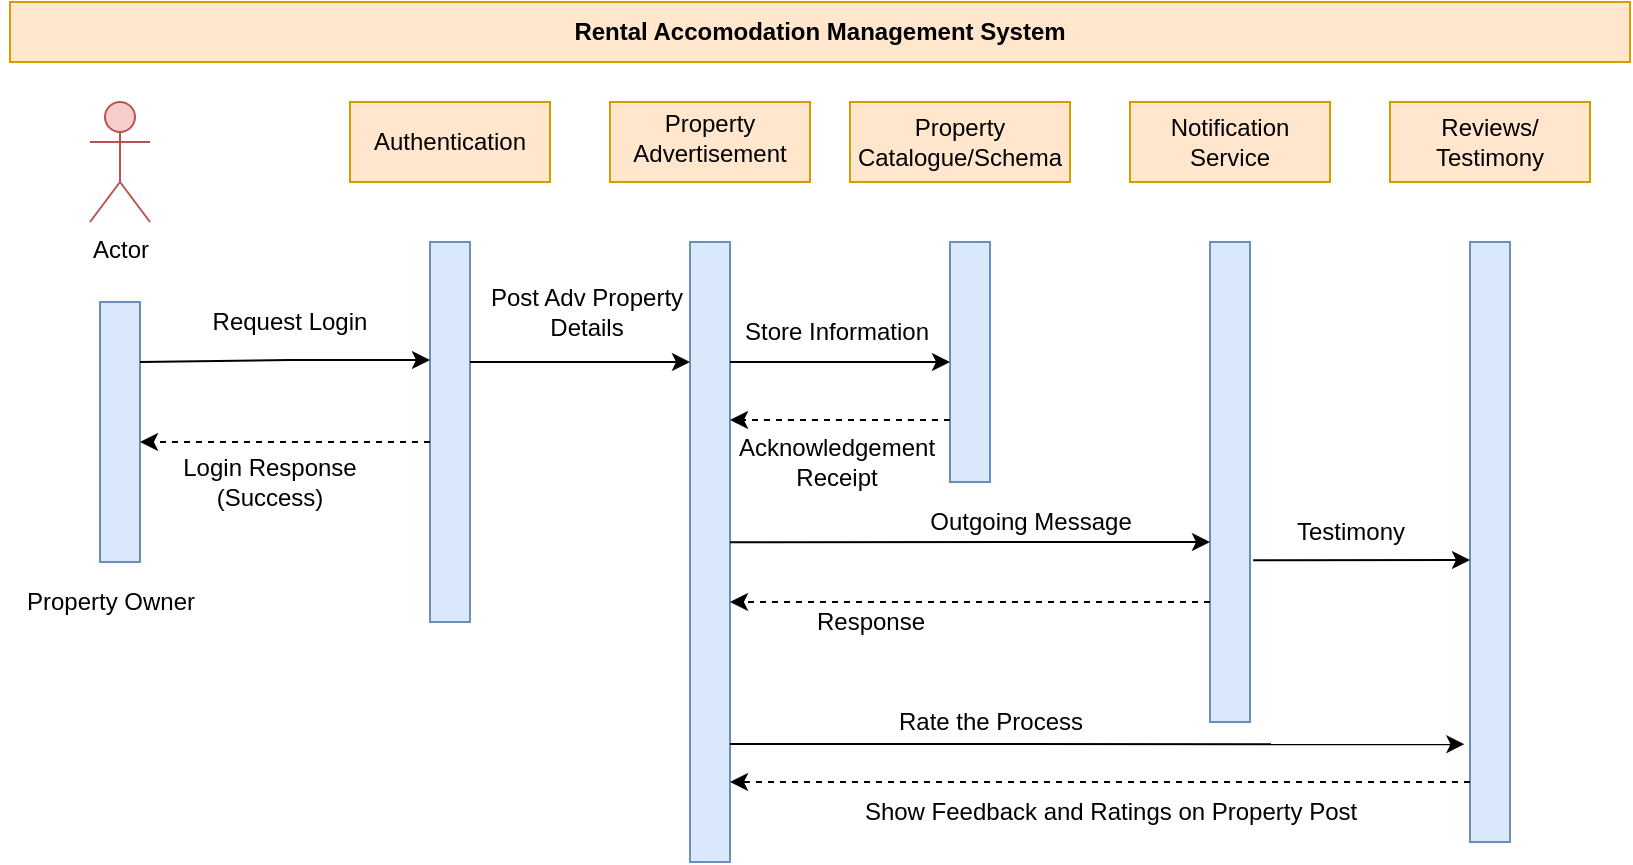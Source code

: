 <mxfile version="20.2.3" type="device"><diagram id="fz3wiz41_EN5BQUjeH28" name="Page-1"><mxGraphModel dx="1888" dy="649" grid="0" gridSize="10" guides="1" tooltips="1" connect="1" arrows="1" fold="1" page="1" pageScale="1" pageWidth="850" pageHeight="1100" math="0" shadow="0"><root><mxCell id="0"/><mxCell id="1" parent="0"/><mxCell id="J1HxSBwd0lCJcjHgrUCT-3" value="" style="rounded=0;whiteSpace=wrap;html=1;fillColor=#ffe6cc;strokeColor=#d79b00;" parent="1" vertex="1"><mxGeometry x="170" y="90" width="100" height="40" as="geometry"/></mxCell><mxCell id="J1HxSBwd0lCJcjHgrUCT-4" value="" style="rounded=0;whiteSpace=wrap;html=1;fillColor=#ffe6cc;strokeColor=#d79b00;" parent="1" vertex="1"><mxGeometry x="300" y="90" width="100" height="40" as="geometry"/></mxCell><mxCell id="J1HxSBwd0lCJcjHgrUCT-5" value="Property Catalogue/Schema" style="rounded=0;whiteSpace=wrap;html=1;fillColor=#ffe6cc;strokeColor=#d79b00;" parent="1" vertex="1"><mxGeometry x="420" y="90" width="110" height="40" as="geometry"/></mxCell><mxCell id="J1HxSBwd0lCJcjHgrUCT-6" value="" style="rounded=0;whiteSpace=wrap;html=1;fillColor=#ffe6cc;strokeColor=#d79b00;" parent="1" vertex="1"><mxGeometry x="560" y="90" width="100" height="40" as="geometry"/></mxCell><mxCell id="J1HxSBwd0lCJcjHgrUCT-7" value="" style="rounded=0;whiteSpace=wrap;html=1;fillColor=#ffe6cc;strokeColor=#d79b00;" parent="1" vertex="1"><mxGeometry x="690" y="90" width="100" height="40" as="geometry"/></mxCell><mxCell id="J1HxSBwd0lCJcjHgrUCT-8" value="Authentication" style="text;html=1;strokeColor=none;fillColor=none;align=center;verticalAlign=middle;whiteSpace=wrap;rounded=0;" parent="1" vertex="1"><mxGeometry x="175" y="102.5" width="90" height="15" as="geometry"/></mxCell><mxCell id="J1HxSBwd0lCJcjHgrUCT-10" value="Property&lt;br&gt;Advertisement" style="text;html=1;strokeColor=none;fillColor=none;align=center;verticalAlign=middle;whiteSpace=wrap;rounded=0;" parent="1" vertex="1"><mxGeometry x="300" y="95" width="100" height="25" as="geometry"/></mxCell><mxCell id="J1HxSBwd0lCJcjHgrUCT-11" value="Notification Service" style="text;html=1;strokeColor=none;fillColor=none;align=center;verticalAlign=middle;whiteSpace=wrap;rounded=0;" parent="1" vertex="1"><mxGeometry x="585" y="95" width="50" height="30" as="geometry"/></mxCell><mxCell id="J1HxSBwd0lCJcjHgrUCT-13" value="Reviews/&lt;br&gt;Testimony" style="text;html=1;strokeColor=none;fillColor=none;align=center;verticalAlign=middle;whiteSpace=wrap;rounded=0;" parent="1" vertex="1"><mxGeometry x="710" y="95" width="60" height="30" as="geometry"/></mxCell><mxCell id="J1HxSBwd0lCJcjHgrUCT-16" value="Actor" style="shape=umlActor;verticalLabelPosition=bottom;verticalAlign=top;html=1;fillColor=#f8cecc;strokeColor=#b85450;" parent="1" vertex="1"><mxGeometry x="40" y="90" width="30" height="60" as="geometry"/></mxCell><mxCell id="J1HxSBwd0lCJcjHgrUCT-19" value="" style="rounded=0;whiteSpace=wrap;html=1;fillColor=#dae8fc;strokeColor=#6c8ebf;" parent="1" vertex="1"><mxGeometry x="210" y="160" width="20" height="190" as="geometry"/></mxCell><mxCell id="J1HxSBwd0lCJcjHgrUCT-20" value="" style="rounded=0;whiteSpace=wrap;html=1;fillColor=#dae8fc;strokeColor=#6c8ebf;" parent="1" vertex="1"><mxGeometry x="340" y="160" width="20" height="310" as="geometry"/></mxCell><mxCell id="J1HxSBwd0lCJcjHgrUCT-21" value="" style="rounded=0;whiteSpace=wrap;html=1;fillColor=#dae8fc;strokeColor=#6c8ebf;" parent="1" vertex="1"><mxGeometry x="470" y="160" width="20" height="120" as="geometry"/></mxCell><mxCell id="J1HxSBwd0lCJcjHgrUCT-22" value="" style="rounded=0;whiteSpace=wrap;html=1;fillColor=#dae8fc;strokeColor=#6c8ebf;" parent="1" vertex="1"><mxGeometry x="600" y="160" width="20" height="240" as="geometry"/></mxCell><mxCell id="J1HxSBwd0lCJcjHgrUCT-23" value="" style="rounded=0;whiteSpace=wrap;html=1;fillColor=#dae8fc;strokeColor=#6c8ebf;" parent="1" vertex="1"><mxGeometry x="730" y="160" width="20" height="300" as="geometry"/></mxCell><mxCell id="J1HxSBwd0lCJcjHgrUCT-26" value="" style="rounded=0;whiteSpace=wrap;html=1;fillColor=#dae8fc;strokeColor=#6c8ebf;" parent="1" vertex="1"><mxGeometry x="45" y="190" width="20" height="130" as="geometry"/></mxCell><mxCell id="J1HxSBwd0lCJcjHgrUCT-28" value="" style="endArrow=classic;html=1;rounded=0;" parent="1" edge="1"><mxGeometry relative="1" as="geometry"><mxPoint x="65" y="220" as="sourcePoint"/><mxPoint x="210" y="219" as="targetPoint"/><Array as="points"><mxPoint x="140" y="219"/></Array></mxGeometry></mxCell><mxCell id="J1HxSBwd0lCJcjHgrUCT-31" value="" style="endArrow=classic;html=1;rounded=1;dashed=1;" parent="1" edge="1"><mxGeometry relative="1" as="geometry"><mxPoint x="210" y="260" as="sourcePoint"/><mxPoint x="65" y="260" as="targetPoint"/><Array as="points"><mxPoint x="140" y="260"/></Array></mxGeometry></mxCell><mxCell id="J1HxSBwd0lCJcjHgrUCT-39" value="" style="endArrow=classic;html=1;rounded=1;" parent="1" edge="1"><mxGeometry width="50" height="50" relative="1" as="geometry"><mxPoint x="230" y="220" as="sourcePoint"/><mxPoint x="340" y="220" as="targetPoint"/></mxGeometry></mxCell><mxCell id="J1HxSBwd0lCJcjHgrUCT-40" value="Post Adv Property &lt;br&gt;Details" style="text;html=1;align=center;verticalAlign=middle;resizable=0;points=[];autosize=1;strokeColor=none;fillColor=none;" parent="1" vertex="1"><mxGeometry x="227.5" y="175" width="120" height="40" as="geometry"/></mxCell><mxCell id="J1HxSBwd0lCJcjHgrUCT-41" value="Store Information" style="text;html=1;align=center;verticalAlign=middle;resizable=0;points=[];autosize=1;strokeColor=none;fillColor=none;" parent="1" vertex="1"><mxGeometry x="352.5" y="190" width="120" height="30" as="geometry"/></mxCell><mxCell id="J1HxSBwd0lCJcjHgrUCT-42" value="" style="endArrow=classic;html=1;rounded=1;entryX=0;entryY=0.5;entryDx=0;entryDy=0;" parent="1" edge="1" target="J1HxSBwd0lCJcjHgrUCT-21"><mxGeometry width="50" height="50" relative="1" as="geometry"><mxPoint x="360" y="220" as="sourcePoint"/><mxPoint x="470" y="224" as="targetPoint"/></mxGeometry></mxCell><mxCell id="J1HxSBwd0lCJcjHgrUCT-45" value="" style="endArrow=classic;html=1;rounded=1;dashed=1;" parent="1" edge="1"><mxGeometry width="50" height="50" relative="1" as="geometry"><mxPoint x="470" y="249" as="sourcePoint"/><mxPoint x="360" y="249" as="targetPoint"/></mxGeometry></mxCell><mxCell id="J1HxSBwd0lCJcjHgrUCT-46" value="Acknowledgement&lt;br&gt;Receipt" style="text;html=1;align=center;verticalAlign=middle;resizable=0;points=[];autosize=1;strokeColor=none;fillColor=none;" parent="1" vertex="1"><mxGeometry x="352.5" y="250" width="120" height="40" as="geometry"/></mxCell><mxCell id="J1HxSBwd0lCJcjHgrUCT-47" value="Property Owner" style="text;html=1;align=center;verticalAlign=middle;resizable=0;points=[];autosize=1;strokeColor=none;fillColor=none;" parent="1" vertex="1"><mxGeometry x="-5" y="325" width="110" height="30" as="geometry"/></mxCell><mxCell id="J1HxSBwd0lCJcjHgrUCT-51" value="" style="endArrow=classic;html=1;rounded=1;exitX=1.08;exitY=0.663;exitDx=0;exitDy=0;exitPerimeter=0;" parent="1" source="J1HxSBwd0lCJcjHgrUCT-22" edge="1"><mxGeometry width="50" height="50" relative="1" as="geometry"><mxPoint x="410" y="290" as="sourcePoint"/><mxPoint x="730" y="319" as="targetPoint"/></mxGeometry></mxCell><mxCell id="J1HxSBwd0lCJcjHgrUCT-52" value="Testimony" style="text;html=1;align=center;verticalAlign=middle;resizable=0;points=[];autosize=1;strokeColor=none;fillColor=none;" parent="1" vertex="1"><mxGeometry x="630" y="290" width="80" height="30" as="geometry"/></mxCell><mxCell id="J1HxSBwd0lCJcjHgrUCT-53" value="" style="endArrow=classic;html=1;rounded=1;dashed=1;" parent="1" edge="1"><mxGeometry width="50" height="50" relative="1" as="geometry"><mxPoint x="730" y="430" as="sourcePoint"/><mxPoint x="360" y="430" as="targetPoint"/></mxGeometry></mxCell><mxCell id="J1HxSBwd0lCJcjHgrUCT-55" value="Show Feedback and Ratings on Property Post" style="text;html=1;align=center;verticalAlign=middle;resizable=0;points=[];autosize=1;strokeColor=none;fillColor=none;" parent="1" vertex="1"><mxGeometry x="415" y="430" width="270" height="30" as="geometry"/></mxCell><mxCell id="K6S6L0H69zCqER9HNWLS-1" value="&lt;b&gt;Rental Accomodation Management System&lt;/b&gt;" style="rounded=0;whiteSpace=wrap;html=1;fillColor=#ffe6cc;strokeColor=#d79b00;" vertex="1" parent="1"><mxGeometry y="40" width="810" height="30" as="geometry"/></mxCell><mxCell id="K6S6L0H69zCqER9HNWLS-3" value="Request Login" style="text;html=1;strokeColor=none;fillColor=none;align=center;verticalAlign=middle;whiteSpace=wrap;rounded=0;" vertex="1" parent="1"><mxGeometry x="95" y="190" width="90" height="20" as="geometry"/></mxCell><mxCell id="K6S6L0H69zCqER9HNWLS-4" value="Login Response (Success)" style="text;html=1;strokeColor=none;fillColor=none;align=center;verticalAlign=middle;whiteSpace=wrap;rounded=0;" vertex="1" parent="1"><mxGeometry x="70" y="265" width="120" height="30" as="geometry"/></mxCell><mxCell id="K6S6L0H69zCqER9HNWLS-6" value="" style="endArrow=classic;html=1;rounded=1;exitX=1;exitY=0.536;exitDx=0;exitDy=0;exitPerimeter=0;" edge="1" parent="1"><mxGeometry width="50" height="50" relative="1" as="geometry"><mxPoint x="360" y="310.08" as="sourcePoint"/><mxPoint x="600" y="310" as="targetPoint"/></mxGeometry></mxCell><mxCell id="K6S6L0H69zCqER9HNWLS-8" value="" style="endArrow=classic;html=1;rounded=1;dashed=1;" edge="1" parent="1"><mxGeometry width="50" height="50" relative="1" as="geometry"><mxPoint x="600" y="340" as="sourcePoint"/><mxPoint x="360" y="340" as="targetPoint"/></mxGeometry></mxCell><mxCell id="K6S6L0H69zCqER9HNWLS-9" value="Outgoing Message" style="text;html=1;align=center;verticalAlign=middle;resizable=0;points=[];autosize=1;strokeColor=none;fillColor=none;" vertex="1" parent="1"><mxGeometry x="450" y="285" width="120" height="30" as="geometry"/></mxCell><mxCell id="K6S6L0H69zCqER9HNWLS-11" value="Response" style="text;html=1;align=center;verticalAlign=middle;resizable=0;points=[];autosize=1;strokeColor=none;fillColor=none;" vertex="1" parent="1"><mxGeometry x="390" y="335" width="80" height="30" as="geometry"/></mxCell><mxCell id="K6S6L0H69zCqER9HNWLS-12" value="" style="endArrow=classic;html=1;rounded=0;entryX=-0.14;entryY=0.837;entryDx=0;entryDy=0;entryPerimeter=0;" edge="1" parent="1" target="J1HxSBwd0lCJcjHgrUCT-23"><mxGeometry relative="1" as="geometry"><mxPoint x="360" y="411" as="sourcePoint"/><mxPoint x="505" y="410" as="targetPoint"/><Array as="points"/></mxGeometry></mxCell><mxCell id="K6S6L0H69zCqER9HNWLS-13" value="Rate the Process" style="text;html=1;align=center;verticalAlign=middle;resizable=0;points=[];autosize=1;strokeColor=none;fillColor=none;" vertex="1" parent="1"><mxGeometry x="430" y="385" width="120" height="30" as="geometry"/></mxCell></root></mxGraphModel></diagram></mxfile>